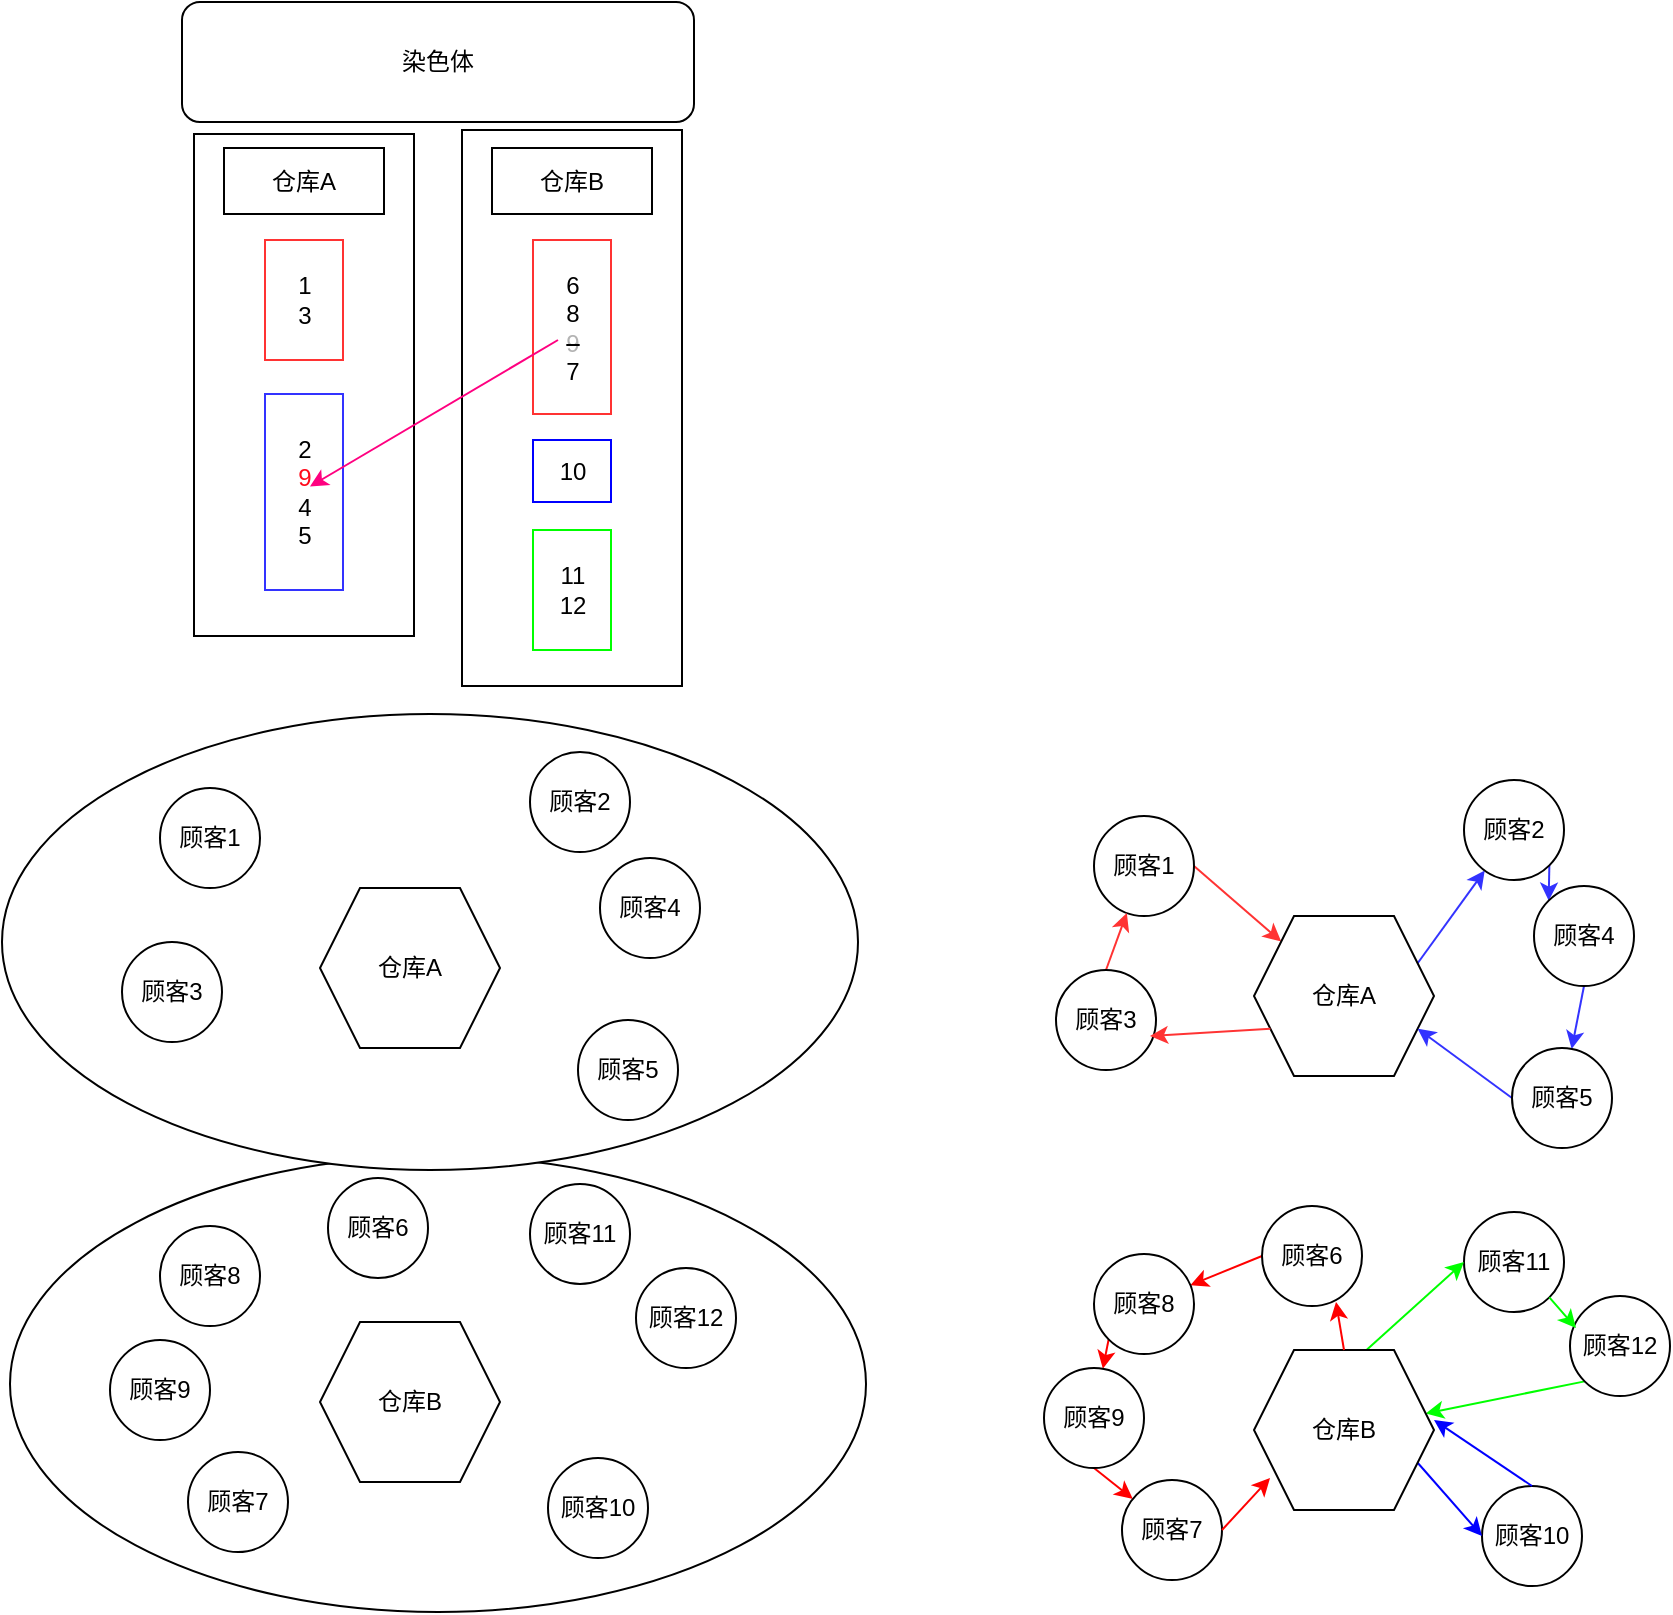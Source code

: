 <mxfile version="24.0.5" type="github">
  <diagram name="第 1 页" id="n94NRZTKu71lL3t-uwo4">
    <mxGraphModel dx="1379" dy="788" grid="0" gridSize="10" guides="1" tooltips="1" connect="1" arrows="1" fold="1" page="1" pageScale="1" pageWidth="2827" pageHeight="1169" math="0" shadow="0">
      <root>
        <mxCell id="0" />
        <mxCell id="1" parent="0" />
        <mxCell id="VPCpuMZCe8_rVb9JE1_2-75" value="" style="ellipse;whiteSpace=wrap;html=1;" vertex="1" parent="1">
          <mxGeometry x="41" y="642" width="428" height="228" as="geometry" />
        </mxCell>
        <mxCell id="VPCpuMZCe8_rVb9JE1_2-74" value="" style="ellipse;whiteSpace=wrap;html=1;" vertex="1" parent="1">
          <mxGeometry x="37" y="421" width="428" height="228" as="geometry" />
        </mxCell>
        <mxCell id="VPCpuMZCe8_rVb9JE1_2-1" value="" style="rounded=0;whiteSpace=wrap;html=1;" vertex="1" parent="1">
          <mxGeometry x="267" y="129" width="110" height="278" as="geometry" />
        </mxCell>
        <mxCell id="VPCpuMZCe8_rVb9JE1_2-2" value="" style="rounded=0;whiteSpace=wrap;html=1;" vertex="1" parent="1">
          <mxGeometry x="133" y="131" width="110" height="251" as="geometry" />
        </mxCell>
        <mxCell id="VPCpuMZCe8_rVb9JE1_2-3" value="染色体" style="rounded=1;whiteSpace=wrap;html=1;" vertex="1" parent="1">
          <mxGeometry x="127" y="65" width="256" height="60" as="geometry" />
        </mxCell>
        <mxCell id="VPCpuMZCe8_rVb9JE1_2-4" value="仓库A" style="rounded=0;whiteSpace=wrap;html=1;" vertex="1" parent="1">
          <mxGeometry x="148" y="138" width="80" height="33" as="geometry" />
        </mxCell>
        <mxCell id="VPCpuMZCe8_rVb9JE1_2-5" value="仓库B" style="rounded=0;whiteSpace=wrap;html=1;" vertex="1" parent="1">
          <mxGeometry x="282" y="138" width="80" height="33" as="geometry" />
        </mxCell>
        <mxCell id="VPCpuMZCe8_rVb9JE1_2-6" value="1&lt;div&gt;3&lt;/div&gt;" style="rounded=0;whiteSpace=wrap;html=1;strokeColor=#FF3333;" vertex="1" parent="1">
          <mxGeometry x="168.5" y="184" width="39" height="60" as="geometry" />
        </mxCell>
        <mxCell id="VPCpuMZCe8_rVb9JE1_2-7" value="2&lt;div&gt;&lt;font color=&quot;#ff0a1b&quot;&gt;9&lt;/font&gt;&lt;br&gt;&lt;div&gt;4&lt;/div&gt;&lt;div&gt;5&lt;/div&gt;&lt;/div&gt;" style="rounded=0;whiteSpace=wrap;html=1;strokeColor=#3333FF;" vertex="1" parent="1">
          <mxGeometry x="168.5" y="261" width="39" height="98" as="geometry" />
        </mxCell>
        <mxCell id="VPCpuMZCe8_rVb9JE1_2-8" value="6&lt;div&gt;8&lt;/div&gt;&lt;div&gt;&lt;strike&gt;&lt;font color=&quot;#b3b3b3&quot;&gt;9&lt;/font&gt;&lt;/strike&gt;&lt;/div&gt;&lt;div&gt;7&lt;/div&gt;" style="rounded=0;whiteSpace=wrap;html=1;strokeColor=#FF3333;" vertex="1" parent="1">
          <mxGeometry x="302.5" y="184" width="39" height="87" as="geometry" />
        </mxCell>
        <mxCell id="VPCpuMZCe8_rVb9JE1_2-9" value="10" style="rounded=0;whiteSpace=wrap;html=1;strokeColor=#0000FF;" vertex="1" parent="1">
          <mxGeometry x="302.5" y="284" width="39" height="31" as="geometry" />
        </mxCell>
        <mxCell id="VPCpuMZCe8_rVb9JE1_2-10" value="11&lt;div&gt;12&lt;/div&gt;" style="rounded=0;whiteSpace=wrap;html=1;strokeColor=#00FF00;" vertex="1" parent="1">
          <mxGeometry x="302.5" y="329" width="39" height="60" as="geometry" />
        </mxCell>
        <mxCell id="VPCpuMZCe8_rVb9JE1_2-11" value="" style="endArrow=classic;html=1;rounded=0;strokeColor=#FF0080;" edge="1" parent="1">
          <mxGeometry width="50" height="50" relative="1" as="geometry">
            <mxPoint x="315" y="234" as="sourcePoint" />
            <mxPoint x="191" y="307.24" as="targetPoint" />
          </mxGeometry>
        </mxCell>
        <mxCell id="VPCpuMZCe8_rVb9JE1_2-13" value="顾客1" style="ellipse;whiteSpace=wrap;html=1;aspect=fixed;" vertex="1" parent="1">
          <mxGeometry x="116" y="458" width="50" height="50" as="geometry" />
        </mxCell>
        <mxCell id="VPCpuMZCe8_rVb9JE1_2-15" value="仓库A" style="shape=hexagon;perimeter=hexagonPerimeter2;whiteSpace=wrap;html=1;fixedSize=1;" vertex="1" parent="1">
          <mxGeometry x="196" y="508" width="90" height="80" as="geometry" />
        </mxCell>
        <mxCell id="VPCpuMZCe8_rVb9JE1_2-17" value="顾客2" style="ellipse;whiteSpace=wrap;html=1;aspect=fixed;" vertex="1" parent="1">
          <mxGeometry x="301" y="440" width="50" height="50" as="geometry" />
        </mxCell>
        <mxCell id="VPCpuMZCe8_rVb9JE1_2-19" value="顾客4" style="ellipse;whiteSpace=wrap;html=1;aspect=fixed;" vertex="1" parent="1">
          <mxGeometry x="336" y="493" width="50" height="50" as="geometry" />
        </mxCell>
        <mxCell id="VPCpuMZCe8_rVb9JE1_2-21" value="顾客3" style="ellipse;whiteSpace=wrap;html=1;aspect=fixed;" vertex="1" parent="1">
          <mxGeometry x="97" y="535" width="50" height="50" as="geometry" />
        </mxCell>
        <mxCell id="VPCpuMZCe8_rVb9JE1_2-22" value="顾客10" style="ellipse;whiteSpace=wrap;html=1;aspect=fixed;" vertex="1" parent="1">
          <mxGeometry x="310" y="793" width="50" height="50" as="geometry" />
        </mxCell>
        <mxCell id="VPCpuMZCe8_rVb9JE1_2-24" value="顾客6" style="ellipse;whiteSpace=wrap;html=1;aspect=fixed;" vertex="1" parent="1">
          <mxGeometry x="200" y="653" width="50" height="50" as="geometry" />
        </mxCell>
        <mxCell id="VPCpuMZCe8_rVb9JE1_2-26" value="顾客8" style="ellipse;whiteSpace=wrap;html=1;aspect=fixed;" vertex="1" parent="1">
          <mxGeometry x="116" y="677" width="50" height="50" as="geometry" />
        </mxCell>
        <mxCell id="VPCpuMZCe8_rVb9JE1_2-28" value="顾客9" style="ellipse;whiteSpace=wrap;html=1;aspect=fixed;" vertex="1" parent="1">
          <mxGeometry x="91" y="734" width="50" height="50" as="geometry" />
        </mxCell>
        <mxCell id="VPCpuMZCe8_rVb9JE1_2-29" value="顾客7" style="ellipse;whiteSpace=wrap;html=1;aspect=fixed;" vertex="1" parent="1">
          <mxGeometry x="130" y="790" width="50" height="50" as="geometry" />
        </mxCell>
        <mxCell id="VPCpuMZCe8_rVb9JE1_2-31" value="顾客5" style="ellipse;whiteSpace=wrap;html=1;aspect=fixed;" vertex="1" parent="1">
          <mxGeometry x="325" y="574" width="50" height="50" as="geometry" />
        </mxCell>
        <mxCell id="VPCpuMZCe8_rVb9JE1_2-33" value="顾客12" style="ellipse;whiteSpace=wrap;html=1;aspect=fixed;" vertex="1" parent="1">
          <mxGeometry x="354" y="698" width="50" height="50" as="geometry" />
        </mxCell>
        <mxCell id="VPCpuMZCe8_rVb9JE1_2-34" value="顾客11" style="ellipse;whiteSpace=wrap;html=1;aspect=fixed;" vertex="1" parent="1">
          <mxGeometry x="301" y="656" width="50" height="50" as="geometry" />
        </mxCell>
        <mxCell id="VPCpuMZCe8_rVb9JE1_2-37" value="仓库B" style="shape=hexagon;perimeter=hexagonPerimeter2;whiteSpace=wrap;html=1;fixedSize=1;" vertex="1" parent="1">
          <mxGeometry x="196" y="725" width="90" height="80" as="geometry" />
        </mxCell>
        <mxCell id="VPCpuMZCe8_rVb9JE1_2-43" style="rounded=0;orthogonalLoop=1;jettySize=auto;html=1;exitX=1;exitY=0.5;exitDx=0;exitDy=0;strokeColor=#FF3333;" edge="1" parent="1" source="VPCpuMZCe8_rVb9JE1_2-44" target="VPCpuMZCe8_rVb9JE1_2-46">
          <mxGeometry relative="1" as="geometry" />
        </mxCell>
        <mxCell id="VPCpuMZCe8_rVb9JE1_2-44" value="顾客1" style="ellipse;whiteSpace=wrap;html=1;aspect=fixed;" vertex="1" parent="1">
          <mxGeometry x="583" y="472" width="50" height="50" as="geometry" />
        </mxCell>
        <mxCell id="VPCpuMZCe8_rVb9JE1_2-45" style="edgeStyle=none;rounded=0;orthogonalLoop=1;jettySize=auto;html=1;exitX=1;exitY=0.25;exitDx=0;exitDy=0;strokeColor=#3333FF;" edge="1" parent="1" source="VPCpuMZCe8_rVb9JE1_2-46" target="VPCpuMZCe8_rVb9JE1_2-48">
          <mxGeometry relative="1" as="geometry" />
        </mxCell>
        <mxCell id="VPCpuMZCe8_rVb9JE1_2-46" value="仓库A" style="shape=hexagon;perimeter=hexagonPerimeter2;whiteSpace=wrap;html=1;fixedSize=1;" vertex="1" parent="1">
          <mxGeometry x="663" y="522" width="90" height="80" as="geometry" />
        </mxCell>
        <mxCell id="VPCpuMZCe8_rVb9JE1_2-47" style="edgeStyle=none;rounded=0;orthogonalLoop=1;jettySize=auto;html=1;exitX=1;exitY=1;exitDx=0;exitDy=0;entryX=0;entryY=0;entryDx=0;entryDy=0;strokeColor=#3333FF;" edge="1" parent="1" source="VPCpuMZCe8_rVb9JE1_2-48" target="VPCpuMZCe8_rVb9JE1_2-50">
          <mxGeometry relative="1" as="geometry" />
        </mxCell>
        <mxCell id="VPCpuMZCe8_rVb9JE1_2-48" value="顾客2" style="ellipse;whiteSpace=wrap;html=1;aspect=fixed;" vertex="1" parent="1">
          <mxGeometry x="768" y="454" width="50" height="50" as="geometry" />
        </mxCell>
        <mxCell id="VPCpuMZCe8_rVb9JE1_2-49" style="edgeStyle=none;rounded=0;orthogonalLoop=1;jettySize=auto;html=1;exitX=0.5;exitY=1;exitDx=0;exitDy=0;strokeColor=#3333FF;" edge="1" parent="1" source="VPCpuMZCe8_rVb9JE1_2-50" target="VPCpuMZCe8_rVb9JE1_2-62">
          <mxGeometry relative="1" as="geometry" />
        </mxCell>
        <mxCell id="VPCpuMZCe8_rVb9JE1_2-50" value="顾客4" style="ellipse;whiteSpace=wrap;html=1;aspect=fixed;" vertex="1" parent="1">
          <mxGeometry x="803" y="507" width="50" height="50" as="geometry" />
        </mxCell>
        <mxCell id="VPCpuMZCe8_rVb9JE1_2-51" style="rounded=0;orthogonalLoop=1;jettySize=auto;html=1;exitX=0.5;exitY=0;exitDx=0;exitDy=0;strokeColor=#FF3333;" edge="1" parent="1" source="VPCpuMZCe8_rVb9JE1_2-52" target="VPCpuMZCe8_rVb9JE1_2-44">
          <mxGeometry relative="1" as="geometry" />
        </mxCell>
        <mxCell id="VPCpuMZCe8_rVb9JE1_2-52" value="顾客3" style="ellipse;whiteSpace=wrap;html=1;aspect=fixed;" vertex="1" parent="1">
          <mxGeometry x="564" y="549" width="50" height="50" as="geometry" />
        </mxCell>
        <mxCell id="VPCpuMZCe8_rVb9JE1_2-53" value="顾客10" style="ellipse;whiteSpace=wrap;html=1;aspect=fixed;" vertex="1" parent="1">
          <mxGeometry x="777" y="807" width="50" height="50" as="geometry" />
        </mxCell>
        <mxCell id="VPCpuMZCe8_rVb9JE1_2-54" style="edgeStyle=none;rounded=0;orthogonalLoop=1;jettySize=auto;html=1;exitX=0;exitY=0.5;exitDx=0;exitDy=0;strokeColor=#FF0000;" edge="1" parent="1" source="VPCpuMZCe8_rVb9JE1_2-55" target="VPCpuMZCe8_rVb9JE1_2-57">
          <mxGeometry relative="1" as="geometry" />
        </mxCell>
        <mxCell id="VPCpuMZCe8_rVb9JE1_2-55" value="顾客6" style="ellipse;whiteSpace=wrap;html=1;aspect=fixed;" vertex="1" parent="1">
          <mxGeometry x="667" y="667" width="50" height="50" as="geometry" />
        </mxCell>
        <mxCell id="VPCpuMZCe8_rVb9JE1_2-56" style="edgeStyle=none;rounded=0;orthogonalLoop=1;jettySize=auto;html=1;exitX=0;exitY=1;exitDx=0;exitDy=0;strokeColor=#FF0000;" edge="1" parent="1" source="VPCpuMZCe8_rVb9JE1_2-57" target="VPCpuMZCe8_rVb9JE1_2-59">
          <mxGeometry relative="1" as="geometry" />
        </mxCell>
        <mxCell id="VPCpuMZCe8_rVb9JE1_2-57" value="顾客8" style="ellipse;whiteSpace=wrap;html=1;aspect=fixed;" vertex="1" parent="1">
          <mxGeometry x="583" y="691" width="50" height="50" as="geometry" />
        </mxCell>
        <mxCell id="VPCpuMZCe8_rVb9JE1_2-58" style="edgeStyle=none;rounded=0;orthogonalLoop=1;jettySize=auto;html=1;exitX=0.5;exitY=1;exitDx=0;exitDy=0;strokeColor=#FF0000;" edge="1" parent="1" source="VPCpuMZCe8_rVb9JE1_2-59" target="VPCpuMZCe8_rVb9JE1_2-60">
          <mxGeometry relative="1" as="geometry" />
        </mxCell>
        <mxCell id="VPCpuMZCe8_rVb9JE1_2-59" value="顾客9" style="ellipse;whiteSpace=wrap;html=1;aspect=fixed;" vertex="1" parent="1">
          <mxGeometry x="558" y="748" width="50" height="50" as="geometry" />
        </mxCell>
        <mxCell id="VPCpuMZCe8_rVb9JE1_2-60" value="顾客7" style="ellipse;whiteSpace=wrap;html=1;aspect=fixed;" vertex="1" parent="1">
          <mxGeometry x="597" y="804" width="50" height="50" as="geometry" />
        </mxCell>
        <mxCell id="VPCpuMZCe8_rVb9JE1_2-61" style="edgeStyle=none;rounded=0;orthogonalLoop=1;jettySize=auto;html=1;exitX=0;exitY=0.5;exitDx=0;exitDy=0;entryX=1;entryY=0.75;entryDx=0;entryDy=0;strokeColor=#3333FF;" edge="1" parent="1" source="VPCpuMZCe8_rVb9JE1_2-62" target="VPCpuMZCe8_rVb9JE1_2-46">
          <mxGeometry relative="1" as="geometry" />
        </mxCell>
        <mxCell id="VPCpuMZCe8_rVb9JE1_2-62" value="顾客5" style="ellipse;whiteSpace=wrap;html=1;aspect=fixed;" vertex="1" parent="1">
          <mxGeometry x="792" y="588" width="50" height="50" as="geometry" />
        </mxCell>
        <mxCell id="VPCpuMZCe8_rVb9JE1_2-63" style="edgeStyle=none;rounded=0;orthogonalLoop=1;jettySize=auto;html=1;exitX=0;exitY=1;exitDx=0;exitDy=0;strokeColor=#00FF00;" edge="1" parent="1" source="VPCpuMZCe8_rVb9JE1_2-64" target="VPCpuMZCe8_rVb9JE1_2-68">
          <mxGeometry relative="1" as="geometry" />
        </mxCell>
        <mxCell id="VPCpuMZCe8_rVb9JE1_2-64" value="顾客12" style="ellipse;whiteSpace=wrap;html=1;aspect=fixed;" vertex="1" parent="1">
          <mxGeometry x="821" y="712" width="50" height="50" as="geometry" />
        </mxCell>
        <mxCell id="VPCpuMZCe8_rVb9JE1_2-65" value="顾客11" style="ellipse;whiteSpace=wrap;html=1;aspect=fixed;" vertex="1" parent="1">
          <mxGeometry x="768" y="670" width="50" height="50" as="geometry" />
        </mxCell>
        <mxCell id="VPCpuMZCe8_rVb9JE1_2-66" style="edgeStyle=none;rounded=0;orthogonalLoop=1;jettySize=auto;html=1;exitX=1;exitY=0.75;exitDx=0;exitDy=0;entryX=0;entryY=0.5;entryDx=0;entryDy=0;strokeColor=#0000FF;" edge="1" parent="1" source="VPCpuMZCe8_rVb9JE1_2-68" target="VPCpuMZCe8_rVb9JE1_2-53">
          <mxGeometry relative="1" as="geometry" />
        </mxCell>
        <mxCell id="VPCpuMZCe8_rVb9JE1_2-67" style="edgeStyle=none;rounded=0;orthogonalLoop=1;jettySize=auto;html=1;exitX=0.625;exitY=0;exitDx=0;exitDy=0;entryX=0;entryY=0.5;entryDx=0;entryDy=0;strokeColor=#00FF00;" edge="1" parent="1" source="VPCpuMZCe8_rVb9JE1_2-68" target="VPCpuMZCe8_rVb9JE1_2-65">
          <mxGeometry relative="1" as="geometry" />
        </mxCell>
        <mxCell id="VPCpuMZCe8_rVb9JE1_2-68" value="仓库B" style="shape=hexagon;perimeter=hexagonPerimeter2;whiteSpace=wrap;html=1;fixedSize=1;" vertex="1" parent="1">
          <mxGeometry x="663" y="739" width="90" height="80" as="geometry" />
        </mxCell>
        <mxCell id="VPCpuMZCe8_rVb9JE1_2-69" style="rounded=0;orthogonalLoop=1;jettySize=auto;html=1;exitX=0;exitY=0.75;exitDx=0;exitDy=0;entryX=0.94;entryY=0.66;entryDx=0;entryDy=0;entryPerimeter=0;strokeColor=#FF3333;" edge="1" parent="1" source="VPCpuMZCe8_rVb9JE1_2-46" target="VPCpuMZCe8_rVb9JE1_2-52">
          <mxGeometry relative="1" as="geometry" />
        </mxCell>
        <mxCell id="VPCpuMZCe8_rVb9JE1_2-70" style="edgeStyle=none;rounded=0;orthogonalLoop=1;jettySize=auto;html=1;exitX=0.5;exitY=0;exitDx=0;exitDy=0;entryX=0.74;entryY=0.96;entryDx=0;entryDy=0;entryPerimeter=0;strokeColor=#FF0000;" edge="1" parent="1" source="VPCpuMZCe8_rVb9JE1_2-68" target="VPCpuMZCe8_rVb9JE1_2-55">
          <mxGeometry relative="1" as="geometry" />
        </mxCell>
        <mxCell id="VPCpuMZCe8_rVb9JE1_2-71" style="edgeStyle=none;rounded=0;orthogonalLoop=1;jettySize=auto;html=1;exitX=1;exitY=0.5;exitDx=0;exitDy=0;entryX=0.089;entryY=0.8;entryDx=0;entryDy=0;entryPerimeter=0;strokeColor=#FF0000;" edge="1" parent="1" source="VPCpuMZCe8_rVb9JE1_2-60" target="VPCpuMZCe8_rVb9JE1_2-68">
          <mxGeometry relative="1" as="geometry" />
        </mxCell>
        <mxCell id="VPCpuMZCe8_rVb9JE1_2-72" style="edgeStyle=none;rounded=0;orthogonalLoop=1;jettySize=auto;html=1;exitX=0.5;exitY=0;exitDx=0;exitDy=0;entryX=1;entryY=0.438;entryDx=0;entryDy=0;entryPerimeter=0;strokeColor=#0000FF;" edge="1" parent="1" source="VPCpuMZCe8_rVb9JE1_2-53" target="VPCpuMZCe8_rVb9JE1_2-68">
          <mxGeometry relative="1" as="geometry" />
        </mxCell>
        <mxCell id="VPCpuMZCe8_rVb9JE1_2-73" style="edgeStyle=none;rounded=0;orthogonalLoop=1;jettySize=auto;html=1;exitX=1;exitY=1;exitDx=0;exitDy=0;entryX=0.06;entryY=0.32;entryDx=0;entryDy=0;entryPerimeter=0;strokeColor=#00FF00;" edge="1" parent="1" source="VPCpuMZCe8_rVb9JE1_2-65" target="VPCpuMZCe8_rVb9JE1_2-64">
          <mxGeometry relative="1" as="geometry" />
        </mxCell>
      </root>
    </mxGraphModel>
  </diagram>
</mxfile>
